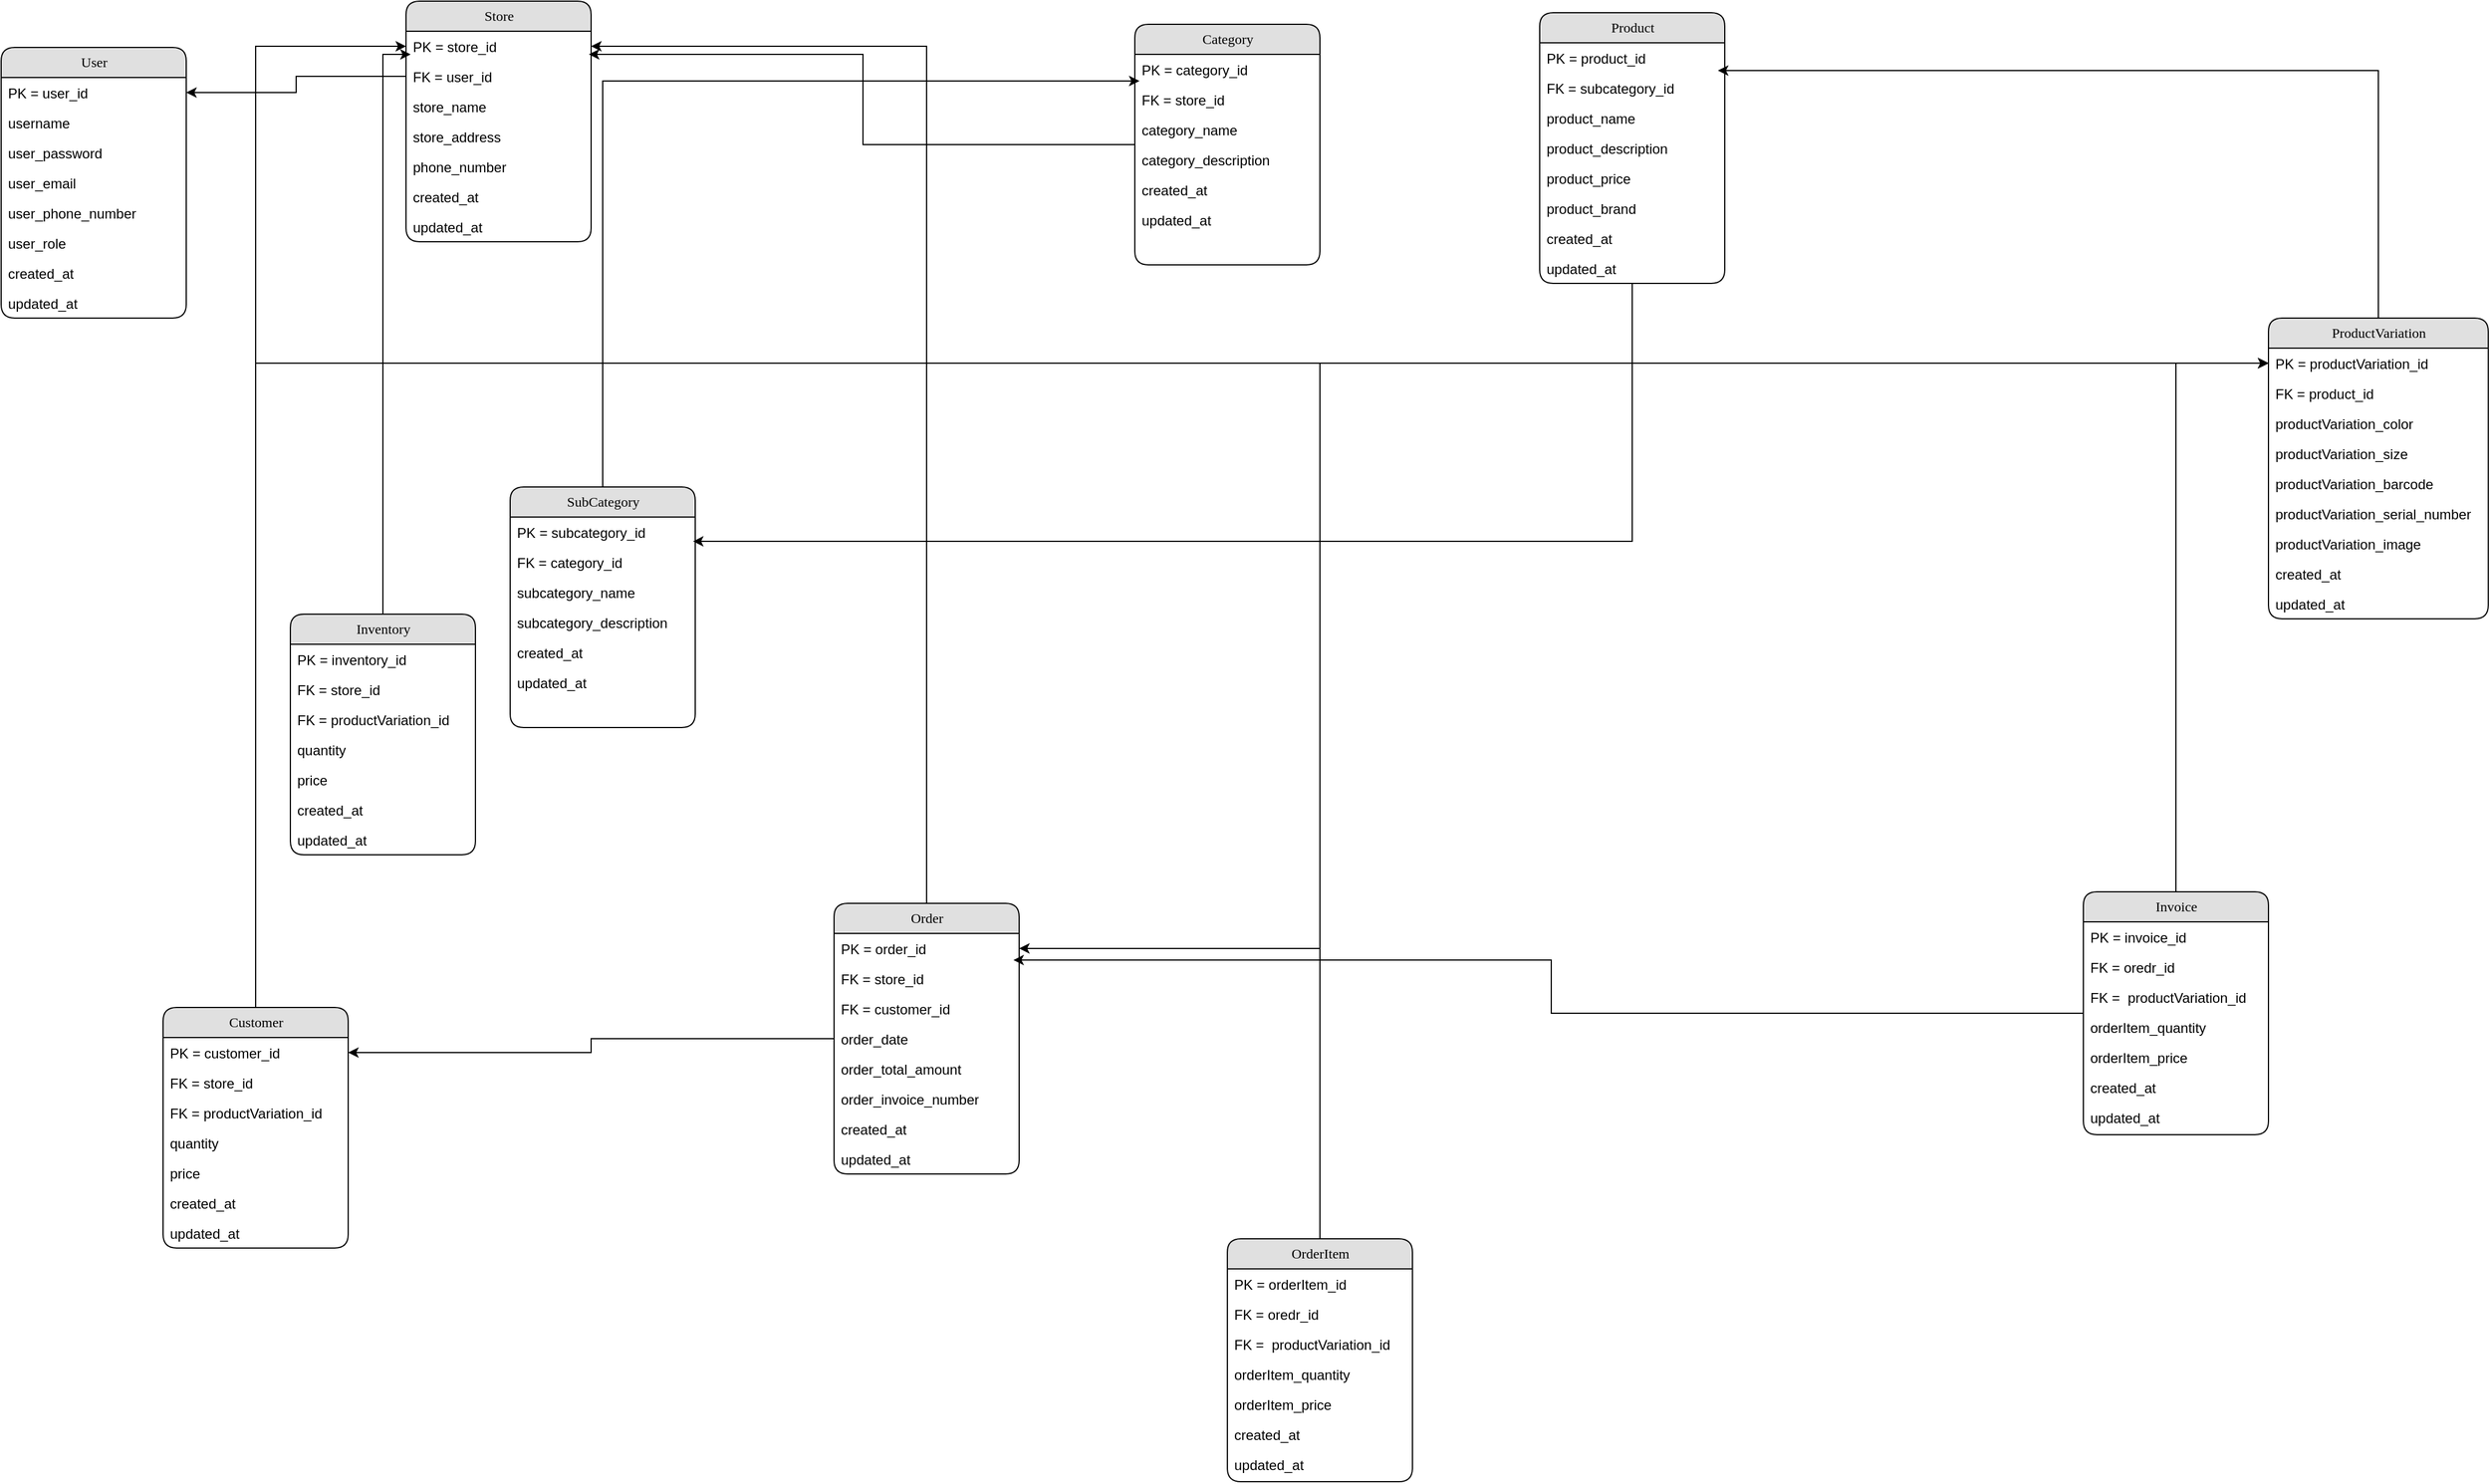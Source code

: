 <mxfile version="24.7.13">
  <diagram name="Page-1" id="b520641d-4fe3-3701-9064-5fc419738815">
    <mxGraphModel dx="1120" dy="460" grid="1" gridSize="10" guides="1" tooltips="1" connect="1" arrows="1" fold="1" page="1" pageScale="1" pageWidth="1100" pageHeight="850" background="none" math="0" shadow="0">
      <root>
        <mxCell id="0" />
        <mxCell id="1" parent="0" />
        <mxCell id="RZCG4G7SbgRxUKMhGr8I-1" value="User" style="swimlane;html=1;fontStyle=0;childLayout=stackLayout;horizontal=1;startSize=26;fillColor=#e0e0e0;horizontalStack=0;resizeParent=1;resizeLast=0;collapsible=1;marginBottom=0;swimlaneFillColor=#ffffff;align=center;rounded=1;shadow=0;comic=0;labelBackgroundColor=none;strokeWidth=1;fontFamily=Verdana;fontSize=12" vertex="1" parent="1">
          <mxGeometry x="40" y="70" width="160" height="234" as="geometry" />
        </mxCell>
        <mxCell id="RZCG4G7SbgRxUKMhGr8I-2" value="PK = user_id" style="text;html=1;strokeColor=none;fillColor=none;spacingLeft=4;spacingRight=4;whiteSpace=wrap;overflow=hidden;rotatable=0;points=[[0,0.5],[1,0.5]];portConstraint=eastwest;" vertex="1" parent="RZCG4G7SbgRxUKMhGr8I-1">
          <mxGeometry y="26" width="160" height="26" as="geometry" />
        </mxCell>
        <mxCell id="RZCG4G7SbgRxUKMhGr8I-3" value="username" style="text;html=1;strokeColor=none;fillColor=none;spacingLeft=4;spacingRight=4;whiteSpace=wrap;overflow=hidden;rotatable=0;points=[[0,0.5],[1,0.5]];portConstraint=eastwest;" vertex="1" parent="RZCG4G7SbgRxUKMhGr8I-1">
          <mxGeometry y="52" width="160" height="26" as="geometry" />
        </mxCell>
        <mxCell id="RZCG4G7SbgRxUKMhGr8I-4" value="user_password" style="text;html=1;strokeColor=none;fillColor=none;spacingLeft=4;spacingRight=4;whiteSpace=wrap;overflow=hidden;rotatable=0;points=[[0,0.5],[1,0.5]];portConstraint=eastwest;" vertex="1" parent="RZCG4G7SbgRxUKMhGr8I-1">
          <mxGeometry y="78" width="160" height="26" as="geometry" />
        </mxCell>
        <mxCell id="RZCG4G7SbgRxUKMhGr8I-5" value="user_email" style="text;html=1;strokeColor=none;fillColor=none;spacingLeft=4;spacingRight=4;whiteSpace=wrap;overflow=hidden;rotatable=0;points=[[0,0.5],[1,0.5]];portConstraint=eastwest;" vertex="1" parent="RZCG4G7SbgRxUKMhGr8I-1">
          <mxGeometry y="104" width="160" height="26" as="geometry" />
        </mxCell>
        <mxCell id="RZCG4G7SbgRxUKMhGr8I-6" value="user_phone_number" style="text;html=1;strokeColor=none;fillColor=none;spacingLeft=4;spacingRight=4;whiteSpace=wrap;overflow=hidden;rotatable=0;points=[[0,0.5],[1,0.5]];portConstraint=eastwest;" vertex="1" parent="RZCG4G7SbgRxUKMhGr8I-1">
          <mxGeometry y="130" width="160" height="26" as="geometry" />
        </mxCell>
        <mxCell id="RZCG4G7SbgRxUKMhGr8I-7" value="user_role" style="text;html=1;strokeColor=none;fillColor=none;spacingLeft=4;spacingRight=4;whiteSpace=wrap;overflow=hidden;rotatable=0;points=[[0,0.5],[1,0.5]];portConstraint=eastwest;" vertex="1" parent="RZCG4G7SbgRxUKMhGr8I-1">
          <mxGeometry y="156" width="160" height="26" as="geometry" />
        </mxCell>
        <mxCell id="RZCG4G7SbgRxUKMhGr8I-8" value="created_at" style="text;html=1;strokeColor=none;fillColor=none;spacingLeft=4;spacingRight=4;whiteSpace=wrap;overflow=hidden;rotatable=0;points=[[0,0.5],[1,0.5]];portConstraint=eastwest;" vertex="1" parent="RZCG4G7SbgRxUKMhGr8I-1">
          <mxGeometry y="182" width="160" height="26" as="geometry" />
        </mxCell>
        <mxCell id="RZCG4G7SbgRxUKMhGr8I-9" value="updated_at" style="text;html=1;strokeColor=none;fillColor=none;spacingLeft=4;spacingRight=4;whiteSpace=wrap;overflow=hidden;rotatable=0;points=[[0,0.5],[1,0.5]];portConstraint=eastwest;" vertex="1" parent="RZCG4G7SbgRxUKMhGr8I-1">
          <mxGeometry y="208" width="160" height="26" as="geometry" />
        </mxCell>
        <mxCell id="RZCG4G7SbgRxUKMhGr8I-10" value="Store" style="swimlane;html=1;fontStyle=0;childLayout=stackLayout;horizontal=1;startSize=26;fillColor=#e0e0e0;horizontalStack=0;resizeParent=1;resizeLast=0;collapsible=1;marginBottom=0;swimlaneFillColor=#ffffff;align=center;rounded=1;shadow=0;comic=0;labelBackgroundColor=none;strokeWidth=1;fontFamily=Verdana;fontSize=12" vertex="1" parent="1">
          <mxGeometry x="390" y="30" width="160" height="208" as="geometry" />
        </mxCell>
        <mxCell id="RZCG4G7SbgRxUKMhGr8I-11" value="PK = store_id" style="text;html=1;strokeColor=none;fillColor=none;spacingLeft=4;spacingRight=4;whiteSpace=wrap;overflow=hidden;rotatable=0;points=[[0,0.5],[1,0.5]];portConstraint=eastwest;" vertex="1" parent="RZCG4G7SbgRxUKMhGr8I-10">
          <mxGeometry y="26" width="160" height="26" as="geometry" />
        </mxCell>
        <mxCell id="RZCG4G7SbgRxUKMhGr8I-12" value="FK = user_id" style="text;html=1;strokeColor=none;fillColor=none;spacingLeft=4;spacingRight=4;whiteSpace=wrap;overflow=hidden;rotatable=0;points=[[0,0.5],[1,0.5]];portConstraint=eastwest;" vertex="1" parent="RZCG4G7SbgRxUKMhGr8I-10">
          <mxGeometry y="52" width="160" height="26" as="geometry" />
        </mxCell>
        <mxCell id="RZCG4G7SbgRxUKMhGr8I-13" value="store_name" style="text;html=1;strokeColor=none;fillColor=none;spacingLeft=4;spacingRight=4;whiteSpace=wrap;overflow=hidden;rotatable=0;points=[[0,0.5],[1,0.5]];portConstraint=eastwest;" vertex="1" parent="RZCG4G7SbgRxUKMhGr8I-10">
          <mxGeometry y="78" width="160" height="26" as="geometry" />
        </mxCell>
        <mxCell id="RZCG4G7SbgRxUKMhGr8I-14" value="store_address" style="text;html=1;strokeColor=none;fillColor=none;spacingLeft=4;spacingRight=4;whiteSpace=wrap;overflow=hidden;rotatable=0;points=[[0,0.5],[1,0.5]];portConstraint=eastwest;" vertex="1" parent="RZCG4G7SbgRxUKMhGr8I-10">
          <mxGeometry y="104" width="160" height="26" as="geometry" />
        </mxCell>
        <mxCell id="RZCG4G7SbgRxUKMhGr8I-15" value="phone_number" style="text;html=1;strokeColor=none;fillColor=none;spacingLeft=4;spacingRight=4;whiteSpace=wrap;overflow=hidden;rotatable=0;points=[[0,0.5],[1,0.5]];portConstraint=eastwest;" vertex="1" parent="RZCG4G7SbgRxUKMhGr8I-10">
          <mxGeometry y="130" width="160" height="26" as="geometry" />
        </mxCell>
        <mxCell id="RZCG4G7SbgRxUKMhGr8I-16" value="created_at" style="text;html=1;strokeColor=none;fillColor=none;spacingLeft=4;spacingRight=4;whiteSpace=wrap;overflow=hidden;rotatable=0;points=[[0,0.5],[1,0.5]];portConstraint=eastwest;" vertex="1" parent="RZCG4G7SbgRxUKMhGr8I-10">
          <mxGeometry y="156" width="160" height="26" as="geometry" />
        </mxCell>
        <mxCell id="RZCG4G7SbgRxUKMhGr8I-17" value="updated_at" style="text;html=1;strokeColor=none;fillColor=none;spacingLeft=4;spacingRight=4;whiteSpace=wrap;overflow=hidden;rotatable=0;points=[[0,0.5],[1,0.5]];portConstraint=eastwest;" vertex="1" parent="RZCG4G7SbgRxUKMhGr8I-10">
          <mxGeometry y="182" width="160" height="26" as="geometry" />
        </mxCell>
        <mxCell id="RZCG4G7SbgRxUKMhGr8I-18" value="SubCategory" style="swimlane;html=1;fontStyle=0;childLayout=stackLayout;horizontal=1;startSize=26;fillColor=#e0e0e0;horizontalStack=0;resizeParent=1;resizeLast=0;collapsible=1;marginBottom=0;swimlaneFillColor=#ffffff;align=center;rounded=1;shadow=0;comic=0;labelBackgroundColor=none;strokeWidth=1;fontFamily=Verdana;fontSize=12" vertex="1" parent="1">
          <mxGeometry x="480" y="450" width="160" height="208" as="geometry" />
        </mxCell>
        <mxCell id="RZCG4G7SbgRxUKMhGr8I-19" value="PK = subcategory_id" style="text;html=1;strokeColor=none;fillColor=none;spacingLeft=4;spacingRight=4;whiteSpace=wrap;overflow=hidden;rotatable=0;points=[[0,0.5],[1,0.5]];portConstraint=eastwest;" vertex="1" parent="RZCG4G7SbgRxUKMhGr8I-18">
          <mxGeometry y="26" width="160" height="26" as="geometry" />
        </mxCell>
        <mxCell id="RZCG4G7SbgRxUKMhGr8I-20" value="FK = category_id" style="text;html=1;strokeColor=none;fillColor=none;spacingLeft=4;spacingRight=4;whiteSpace=wrap;overflow=hidden;rotatable=0;points=[[0,0.5],[1,0.5]];portConstraint=eastwest;" vertex="1" parent="RZCG4G7SbgRxUKMhGr8I-18">
          <mxGeometry y="52" width="160" height="26" as="geometry" />
        </mxCell>
        <mxCell id="RZCG4G7SbgRxUKMhGr8I-21" value="subcategory_name" style="text;html=1;strokeColor=none;fillColor=none;spacingLeft=4;spacingRight=4;whiteSpace=wrap;overflow=hidden;rotatable=0;points=[[0,0.5],[1,0.5]];portConstraint=eastwest;" vertex="1" parent="RZCG4G7SbgRxUKMhGr8I-18">
          <mxGeometry y="78" width="160" height="26" as="geometry" />
        </mxCell>
        <mxCell id="RZCG4G7SbgRxUKMhGr8I-22" value="subcategory_description" style="text;html=1;strokeColor=none;fillColor=none;spacingLeft=4;spacingRight=4;whiteSpace=wrap;overflow=hidden;rotatable=0;points=[[0,0.5],[1,0.5]];portConstraint=eastwest;" vertex="1" parent="RZCG4G7SbgRxUKMhGr8I-18">
          <mxGeometry y="104" width="160" height="26" as="geometry" />
        </mxCell>
        <mxCell id="RZCG4G7SbgRxUKMhGr8I-23" value="created_at" style="text;html=1;strokeColor=none;fillColor=none;spacingLeft=4;spacingRight=4;whiteSpace=wrap;overflow=hidden;rotatable=0;points=[[0,0.5],[1,0.5]];portConstraint=eastwest;" vertex="1" parent="RZCG4G7SbgRxUKMhGr8I-18">
          <mxGeometry y="130" width="160" height="26" as="geometry" />
        </mxCell>
        <mxCell id="RZCG4G7SbgRxUKMhGr8I-24" value="updated_at" style="text;html=1;strokeColor=none;fillColor=none;spacingLeft=4;spacingRight=4;whiteSpace=wrap;overflow=hidden;rotatable=0;points=[[0,0.5],[1,0.5]];portConstraint=eastwest;" vertex="1" parent="RZCG4G7SbgRxUKMhGr8I-18">
          <mxGeometry y="156" width="160" height="26" as="geometry" />
        </mxCell>
        <mxCell id="RZCG4G7SbgRxUKMhGr8I-25" value="Category" style="swimlane;html=1;fontStyle=0;childLayout=stackLayout;horizontal=1;startSize=26;fillColor=#e0e0e0;horizontalStack=0;resizeParent=1;resizeLast=0;collapsible=1;marginBottom=0;swimlaneFillColor=#ffffff;align=center;rounded=1;shadow=0;comic=0;labelBackgroundColor=none;strokeWidth=1;fontFamily=Verdana;fontSize=12" vertex="1" parent="1">
          <mxGeometry x="1020" y="50" width="160" height="208" as="geometry" />
        </mxCell>
        <mxCell id="RZCG4G7SbgRxUKMhGr8I-26" value="PK = category_id" style="text;html=1;strokeColor=none;fillColor=none;spacingLeft=4;spacingRight=4;whiteSpace=wrap;overflow=hidden;rotatable=0;points=[[0,0.5],[1,0.5]];portConstraint=eastwest;" vertex="1" parent="RZCG4G7SbgRxUKMhGr8I-25">
          <mxGeometry y="26" width="160" height="26" as="geometry" />
        </mxCell>
        <mxCell id="RZCG4G7SbgRxUKMhGr8I-27" value="FK = store_id" style="text;html=1;strokeColor=none;fillColor=none;spacingLeft=4;spacingRight=4;whiteSpace=wrap;overflow=hidden;rotatable=0;points=[[0,0.5],[1,0.5]];portConstraint=eastwest;" vertex="1" parent="RZCG4G7SbgRxUKMhGr8I-25">
          <mxGeometry y="52" width="160" height="26" as="geometry" />
        </mxCell>
        <mxCell id="RZCG4G7SbgRxUKMhGr8I-28" value="category_name" style="text;html=1;strokeColor=none;fillColor=none;spacingLeft=4;spacingRight=4;whiteSpace=wrap;overflow=hidden;rotatable=0;points=[[0,0.5],[1,0.5]];portConstraint=eastwest;" vertex="1" parent="RZCG4G7SbgRxUKMhGr8I-25">
          <mxGeometry y="78" width="160" height="26" as="geometry" />
        </mxCell>
        <mxCell id="RZCG4G7SbgRxUKMhGr8I-29" value="category_description" style="text;html=1;strokeColor=none;fillColor=none;spacingLeft=4;spacingRight=4;whiteSpace=wrap;overflow=hidden;rotatable=0;points=[[0,0.5],[1,0.5]];portConstraint=eastwest;" vertex="1" parent="RZCG4G7SbgRxUKMhGr8I-25">
          <mxGeometry y="104" width="160" height="26" as="geometry" />
        </mxCell>
        <mxCell id="RZCG4G7SbgRxUKMhGr8I-30" value="created_at" style="text;html=1;strokeColor=none;fillColor=none;spacingLeft=4;spacingRight=4;whiteSpace=wrap;overflow=hidden;rotatable=0;points=[[0,0.5],[1,0.5]];portConstraint=eastwest;" vertex="1" parent="RZCG4G7SbgRxUKMhGr8I-25">
          <mxGeometry y="130" width="160" height="26" as="geometry" />
        </mxCell>
        <mxCell id="RZCG4G7SbgRxUKMhGr8I-31" value="updated_at" style="text;html=1;strokeColor=none;fillColor=none;spacingLeft=4;spacingRight=4;whiteSpace=wrap;overflow=hidden;rotatable=0;points=[[0,0.5],[1,0.5]];portConstraint=eastwest;" vertex="1" parent="RZCG4G7SbgRxUKMhGr8I-25">
          <mxGeometry y="156" width="160" height="26" as="geometry" />
        </mxCell>
        <mxCell id="RZCG4G7SbgRxUKMhGr8I-32" value="Product" style="swimlane;html=1;fontStyle=0;childLayout=stackLayout;horizontal=1;startSize=26;fillColor=#e0e0e0;horizontalStack=0;resizeParent=1;resizeLast=0;collapsible=1;marginBottom=0;swimlaneFillColor=#ffffff;align=center;rounded=1;shadow=0;comic=0;labelBackgroundColor=none;strokeWidth=1;fontFamily=Verdana;fontSize=12" vertex="1" parent="1">
          <mxGeometry x="1370" y="40" width="160" height="234" as="geometry" />
        </mxCell>
        <mxCell id="RZCG4G7SbgRxUKMhGr8I-33" value="PK = product_id" style="text;html=1;strokeColor=none;fillColor=none;spacingLeft=4;spacingRight=4;whiteSpace=wrap;overflow=hidden;rotatable=0;points=[[0,0.5],[1,0.5]];portConstraint=eastwest;" vertex="1" parent="RZCG4G7SbgRxUKMhGr8I-32">
          <mxGeometry y="26" width="160" height="26" as="geometry" />
        </mxCell>
        <mxCell id="RZCG4G7SbgRxUKMhGr8I-34" value="FK = subcategory_id" style="text;html=1;strokeColor=none;fillColor=none;spacingLeft=4;spacingRight=4;whiteSpace=wrap;overflow=hidden;rotatable=0;points=[[0,0.5],[1,0.5]];portConstraint=eastwest;" vertex="1" parent="RZCG4G7SbgRxUKMhGr8I-32">
          <mxGeometry y="52" width="160" height="26" as="geometry" />
        </mxCell>
        <mxCell id="RZCG4G7SbgRxUKMhGr8I-35" value="product_name" style="text;html=1;strokeColor=none;fillColor=none;spacingLeft=4;spacingRight=4;whiteSpace=wrap;overflow=hidden;rotatable=0;points=[[0,0.5],[1,0.5]];portConstraint=eastwest;" vertex="1" parent="RZCG4G7SbgRxUKMhGr8I-32">
          <mxGeometry y="78" width="160" height="26" as="geometry" />
        </mxCell>
        <mxCell id="RZCG4G7SbgRxUKMhGr8I-36" value="product_description" style="text;html=1;strokeColor=none;fillColor=none;spacingLeft=4;spacingRight=4;whiteSpace=wrap;overflow=hidden;rotatable=0;points=[[0,0.5],[1,0.5]];portConstraint=eastwest;" vertex="1" parent="RZCG4G7SbgRxUKMhGr8I-32">
          <mxGeometry y="104" width="160" height="26" as="geometry" />
        </mxCell>
        <mxCell id="RZCG4G7SbgRxUKMhGr8I-37" value="product_price" style="text;html=1;strokeColor=none;fillColor=none;spacingLeft=4;spacingRight=4;whiteSpace=wrap;overflow=hidden;rotatable=0;points=[[0,0.5],[1,0.5]];portConstraint=eastwest;" vertex="1" parent="RZCG4G7SbgRxUKMhGr8I-32">
          <mxGeometry y="130" width="160" height="26" as="geometry" />
        </mxCell>
        <mxCell id="RZCG4G7SbgRxUKMhGr8I-38" value="product_brand" style="text;html=1;strokeColor=none;fillColor=none;spacingLeft=4;spacingRight=4;whiteSpace=wrap;overflow=hidden;rotatable=0;points=[[0,0.5],[1,0.5]];portConstraint=eastwest;" vertex="1" parent="RZCG4G7SbgRxUKMhGr8I-32">
          <mxGeometry y="156" width="160" height="26" as="geometry" />
        </mxCell>
        <mxCell id="RZCG4G7SbgRxUKMhGr8I-39" value="created_at" style="text;html=1;strokeColor=none;fillColor=none;spacingLeft=4;spacingRight=4;whiteSpace=wrap;overflow=hidden;rotatable=0;points=[[0,0.5],[1,0.5]];portConstraint=eastwest;" vertex="1" parent="RZCG4G7SbgRxUKMhGr8I-32">
          <mxGeometry y="182" width="160" height="26" as="geometry" />
        </mxCell>
        <mxCell id="RZCG4G7SbgRxUKMhGr8I-40" value="updated_at" style="text;html=1;strokeColor=none;fillColor=none;spacingLeft=4;spacingRight=4;whiteSpace=wrap;overflow=hidden;rotatable=0;points=[[0,0.5],[1,0.5]];portConstraint=eastwest;" vertex="1" parent="RZCG4G7SbgRxUKMhGr8I-32">
          <mxGeometry y="208" width="160" height="26" as="geometry" />
        </mxCell>
        <mxCell id="RZCG4G7SbgRxUKMhGr8I-41" value="ProductVariation" style="swimlane;html=1;fontStyle=0;childLayout=stackLayout;horizontal=1;startSize=26;fillColor=#e0e0e0;horizontalStack=0;resizeParent=1;resizeLast=0;collapsible=1;marginBottom=0;swimlaneFillColor=#ffffff;align=center;rounded=1;shadow=0;comic=0;labelBackgroundColor=none;strokeWidth=1;fontFamily=Verdana;fontSize=12" vertex="1" parent="1">
          <mxGeometry x="2000" y="304" width="190" height="260" as="geometry" />
        </mxCell>
        <mxCell id="RZCG4G7SbgRxUKMhGr8I-42" value="PK = productVariation_id" style="text;html=1;strokeColor=none;fillColor=none;spacingLeft=4;spacingRight=4;whiteSpace=wrap;overflow=hidden;rotatable=0;points=[[0,0.5],[1,0.5]];portConstraint=eastwest;" vertex="1" parent="RZCG4G7SbgRxUKMhGr8I-41">
          <mxGeometry y="26" width="190" height="26" as="geometry" />
        </mxCell>
        <mxCell id="RZCG4G7SbgRxUKMhGr8I-43" value="FK = product_id" style="text;html=1;strokeColor=none;fillColor=none;spacingLeft=4;spacingRight=4;whiteSpace=wrap;overflow=hidden;rotatable=0;points=[[0,0.5],[1,0.5]];portConstraint=eastwest;" vertex="1" parent="RZCG4G7SbgRxUKMhGr8I-41">
          <mxGeometry y="52" width="190" height="26" as="geometry" />
        </mxCell>
        <mxCell id="RZCG4G7SbgRxUKMhGr8I-44" value="productVariation_color" style="text;html=1;strokeColor=none;fillColor=none;spacingLeft=4;spacingRight=4;whiteSpace=wrap;overflow=hidden;rotatable=0;points=[[0,0.5],[1,0.5]];portConstraint=eastwest;" vertex="1" parent="RZCG4G7SbgRxUKMhGr8I-41">
          <mxGeometry y="78" width="190" height="26" as="geometry" />
        </mxCell>
        <mxCell id="RZCG4G7SbgRxUKMhGr8I-45" value="productVariation_size" style="text;html=1;strokeColor=none;fillColor=none;spacingLeft=4;spacingRight=4;whiteSpace=wrap;overflow=hidden;rotatable=0;points=[[0,0.5],[1,0.5]];portConstraint=eastwest;" vertex="1" parent="RZCG4G7SbgRxUKMhGr8I-41">
          <mxGeometry y="104" width="190" height="26" as="geometry" />
        </mxCell>
        <mxCell id="RZCG4G7SbgRxUKMhGr8I-46" value="productVariation_barcode" style="text;html=1;strokeColor=none;fillColor=none;spacingLeft=4;spacingRight=4;whiteSpace=wrap;overflow=hidden;rotatable=0;points=[[0,0.5],[1,0.5]];portConstraint=eastwest;" vertex="1" parent="RZCG4G7SbgRxUKMhGr8I-41">
          <mxGeometry y="130" width="190" height="26" as="geometry" />
        </mxCell>
        <mxCell id="RZCG4G7SbgRxUKMhGr8I-47" value="productVariation_serial_number" style="text;html=1;strokeColor=none;fillColor=none;spacingLeft=4;spacingRight=4;whiteSpace=wrap;overflow=hidden;rotatable=0;points=[[0,0.5],[1,0.5]];portConstraint=eastwest;" vertex="1" parent="RZCG4G7SbgRxUKMhGr8I-41">
          <mxGeometry y="156" width="190" height="26" as="geometry" />
        </mxCell>
        <mxCell id="RZCG4G7SbgRxUKMhGr8I-48" value="productVariation_image" style="text;html=1;strokeColor=none;fillColor=none;spacingLeft=4;spacingRight=4;whiteSpace=wrap;overflow=hidden;rotatable=0;points=[[0,0.5],[1,0.5]];portConstraint=eastwest;" vertex="1" parent="RZCG4G7SbgRxUKMhGr8I-41">
          <mxGeometry y="182" width="190" height="26" as="geometry" />
        </mxCell>
        <mxCell id="RZCG4G7SbgRxUKMhGr8I-49" value="created_at" style="text;html=1;strokeColor=none;fillColor=none;spacingLeft=4;spacingRight=4;whiteSpace=wrap;overflow=hidden;rotatable=0;points=[[0,0.5],[1,0.5]];portConstraint=eastwest;" vertex="1" parent="RZCG4G7SbgRxUKMhGr8I-41">
          <mxGeometry y="208" width="190" height="26" as="geometry" />
        </mxCell>
        <mxCell id="RZCG4G7SbgRxUKMhGr8I-50" value="updated_at" style="text;html=1;strokeColor=none;fillColor=none;spacingLeft=4;spacingRight=4;whiteSpace=wrap;overflow=hidden;rotatable=0;points=[[0,0.5],[1,0.5]];portConstraint=eastwest;" vertex="1" parent="RZCG4G7SbgRxUKMhGr8I-41">
          <mxGeometry y="234" width="190" height="26" as="geometry" />
        </mxCell>
        <mxCell id="RZCG4G7SbgRxUKMhGr8I-51" style="edgeStyle=orthogonalEdgeStyle;rounded=0;orthogonalLoop=1;jettySize=auto;html=1;" edge="1" parent="1" source="RZCG4G7SbgRxUKMhGr8I-52" target="RZCG4G7SbgRxUKMhGr8I-42">
          <mxGeometry relative="1" as="geometry" />
        </mxCell>
        <mxCell id="RZCG4G7SbgRxUKMhGr8I-52" value="Inventory" style="swimlane;html=1;fontStyle=0;childLayout=stackLayout;horizontal=1;startSize=26;fillColor=#e0e0e0;horizontalStack=0;resizeParent=1;resizeLast=0;collapsible=1;marginBottom=0;swimlaneFillColor=#ffffff;align=center;rounded=1;shadow=0;comic=0;labelBackgroundColor=none;strokeWidth=1;fontFamily=Verdana;fontSize=12" vertex="1" parent="1">
          <mxGeometry x="290" y="560" width="160" height="208" as="geometry" />
        </mxCell>
        <mxCell id="RZCG4G7SbgRxUKMhGr8I-53" value="PK = inventory_id" style="text;html=1;strokeColor=none;fillColor=none;spacingLeft=4;spacingRight=4;whiteSpace=wrap;overflow=hidden;rotatable=0;points=[[0,0.5],[1,0.5]];portConstraint=eastwest;" vertex="1" parent="RZCG4G7SbgRxUKMhGr8I-52">
          <mxGeometry y="26" width="160" height="26" as="geometry" />
        </mxCell>
        <mxCell id="RZCG4G7SbgRxUKMhGr8I-54" value="FK = store_id" style="text;html=1;strokeColor=none;fillColor=none;spacingLeft=4;spacingRight=4;whiteSpace=wrap;overflow=hidden;rotatable=0;points=[[0,0.5],[1,0.5]];portConstraint=eastwest;" vertex="1" parent="RZCG4G7SbgRxUKMhGr8I-52">
          <mxGeometry y="52" width="160" height="26" as="geometry" />
        </mxCell>
        <mxCell id="RZCG4G7SbgRxUKMhGr8I-55" value="FK = productVariation_id" style="text;html=1;strokeColor=none;fillColor=none;spacingLeft=4;spacingRight=4;whiteSpace=wrap;overflow=hidden;rotatable=0;points=[[0,0.5],[1,0.5]];portConstraint=eastwest;" vertex="1" parent="RZCG4G7SbgRxUKMhGr8I-52">
          <mxGeometry y="78" width="160" height="26" as="geometry" />
        </mxCell>
        <mxCell id="RZCG4G7SbgRxUKMhGr8I-56" value="quantity" style="text;html=1;strokeColor=none;fillColor=none;spacingLeft=4;spacingRight=4;whiteSpace=wrap;overflow=hidden;rotatable=0;points=[[0,0.5],[1,0.5]];portConstraint=eastwest;" vertex="1" parent="RZCG4G7SbgRxUKMhGr8I-52">
          <mxGeometry y="104" width="160" height="26" as="geometry" />
        </mxCell>
        <mxCell id="RZCG4G7SbgRxUKMhGr8I-57" value="price" style="text;html=1;strokeColor=none;fillColor=none;spacingLeft=4;spacingRight=4;whiteSpace=wrap;overflow=hidden;rotatable=0;points=[[0,0.5],[1,0.5]];portConstraint=eastwest;" vertex="1" parent="RZCG4G7SbgRxUKMhGr8I-52">
          <mxGeometry y="130" width="160" height="26" as="geometry" />
        </mxCell>
        <mxCell id="RZCG4G7SbgRxUKMhGr8I-58" value="created_at" style="text;html=1;strokeColor=none;fillColor=none;spacingLeft=4;spacingRight=4;whiteSpace=wrap;overflow=hidden;rotatable=0;points=[[0,0.5],[1,0.5]];portConstraint=eastwest;" vertex="1" parent="RZCG4G7SbgRxUKMhGr8I-52">
          <mxGeometry y="156" width="160" height="26" as="geometry" />
        </mxCell>
        <mxCell id="RZCG4G7SbgRxUKMhGr8I-59" value="updated_at" style="text;html=1;strokeColor=none;fillColor=none;spacingLeft=4;spacingRight=4;whiteSpace=wrap;overflow=hidden;rotatable=0;points=[[0,0.5],[1,0.5]];portConstraint=eastwest;" vertex="1" parent="RZCG4G7SbgRxUKMhGr8I-52">
          <mxGeometry y="182" width="160" height="26" as="geometry" />
        </mxCell>
        <mxCell id="RZCG4G7SbgRxUKMhGr8I-60" style="edgeStyle=orthogonalEdgeStyle;rounded=0;orthogonalLoop=1;jettySize=auto;html=1;" edge="1" parent="1" source="RZCG4G7SbgRxUKMhGr8I-62" target="RZCG4G7SbgRxUKMhGr8I-11">
          <mxGeometry relative="1" as="geometry" />
        </mxCell>
        <mxCell id="RZCG4G7SbgRxUKMhGr8I-61" style="edgeStyle=orthogonalEdgeStyle;rounded=0;orthogonalLoop=1;jettySize=auto;html=1;" edge="1" parent="1" source="RZCG4G7SbgRxUKMhGr8I-62" target="RZCG4G7SbgRxUKMhGr8I-42">
          <mxGeometry relative="1" as="geometry" />
        </mxCell>
        <mxCell id="RZCG4G7SbgRxUKMhGr8I-62" value="Customer" style="swimlane;html=1;fontStyle=0;childLayout=stackLayout;horizontal=1;startSize=26;fillColor=#e0e0e0;horizontalStack=0;resizeParent=1;resizeLast=0;collapsible=1;marginBottom=0;swimlaneFillColor=#ffffff;align=center;rounded=1;shadow=0;comic=0;labelBackgroundColor=none;strokeWidth=1;fontFamily=Verdana;fontSize=12" vertex="1" parent="1">
          <mxGeometry x="180" y="900" width="160" height="208" as="geometry" />
        </mxCell>
        <mxCell id="RZCG4G7SbgRxUKMhGr8I-63" value="PK = customer_id" style="text;html=1;strokeColor=none;fillColor=none;spacingLeft=4;spacingRight=4;whiteSpace=wrap;overflow=hidden;rotatable=0;points=[[0,0.5],[1,0.5]];portConstraint=eastwest;" vertex="1" parent="RZCG4G7SbgRxUKMhGr8I-62">
          <mxGeometry y="26" width="160" height="26" as="geometry" />
        </mxCell>
        <mxCell id="RZCG4G7SbgRxUKMhGr8I-64" value="FK = store_id" style="text;html=1;strokeColor=none;fillColor=none;spacingLeft=4;spacingRight=4;whiteSpace=wrap;overflow=hidden;rotatable=0;points=[[0,0.5],[1,0.5]];portConstraint=eastwest;" vertex="1" parent="RZCG4G7SbgRxUKMhGr8I-62">
          <mxGeometry y="52" width="160" height="26" as="geometry" />
        </mxCell>
        <mxCell id="RZCG4G7SbgRxUKMhGr8I-65" value="FK = productVariation_id" style="text;html=1;strokeColor=none;fillColor=none;spacingLeft=4;spacingRight=4;whiteSpace=wrap;overflow=hidden;rotatable=0;points=[[0,0.5],[1,0.5]];portConstraint=eastwest;" vertex="1" parent="RZCG4G7SbgRxUKMhGr8I-62">
          <mxGeometry y="78" width="160" height="26" as="geometry" />
        </mxCell>
        <mxCell id="RZCG4G7SbgRxUKMhGr8I-66" value="quantity" style="text;html=1;strokeColor=none;fillColor=none;spacingLeft=4;spacingRight=4;whiteSpace=wrap;overflow=hidden;rotatable=0;points=[[0,0.5],[1,0.5]];portConstraint=eastwest;" vertex="1" parent="RZCG4G7SbgRxUKMhGr8I-62">
          <mxGeometry y="104" width="160" height="26" as="geometry" />
        </mxCell>
        <mxCell id="RZCG4G7SbgRxUKMhGr8I-67" value="price" style="text;html=1;strokeColor=none;fillColor=none;spacingLeft=4;spacingRight=4;whiteSpace=wrap;overflow=hidden;rotatable=0;points=[[0,0.5],[1,0.5]];portConstraint=eastwest;" vertex="1" parent="RZCG4G7SbgRxUKMhGr8I-62">
          <mxGeometry y="130" width="160" height="26" as="geometry" />
        </mxCell>
        <mxCell id="RZCG4G7SbgRxUKMhGr8I-68" value="created_at" style="text;html=1;strokeColor=none;fillColor=none;spacingLeft=4;spacingRight=4;whiteSpace=wrap;overflow=hidden;rotatable=0;points=[[0,0.5],[1,0.5]];portConstraint=eastwest;" vertex="1" parent="RZCG4G7SbgRxUKMhGr8I-62">
          <mxGeometry y="156" width="160" height="26" as="geometry" />
        </mxCell>
        <mxCell id="RZCG4G7SbgRxUKMhGr8I-69" value="updated_at" style="text;html=1;strokeColor=none;fillColor=none;spacingLeft=4;spacingRight=4;whiteSpace=wrap;overflow=hidden;rotatable=0;points=[[0,0.5],[1,0.5]];portConstraint=eastwest;" vertex="1" parent="RZCG4G7SbgRxUKMhGr8I-62">
          <mxGeometry y="182" width="160" height="26" as="geometry" />
        </mxCell>
        <mxCell id="RZCG4G7SbgRxUKMhGr8I-70" style="edgeStyle=orthogonalEdgeStyle;rounded=0;orthogonalLoop=1;jettySize=auto;html=1;" edge="1" parent="1" source="RZCG4G7SbgRxUKMhGr8I-72" target="RZCG4G7SbgRxUKMhGr8I-11">
          <mxGeometry relative="1" as="geometry" />
        </mxCell>
        <mxCell id="RZCG4G7SbgRxUKMhGr8I-71" style="edgeStyle=orthogonalEdgeStyle;rounded=0;orthogonalLoop=1;jettySize=auto;html=1;" edge="1" parent="1" source="RZCG4G7SbgRxUKMhGr8I-72" target="RZCG4G7SbgRxUKMhGr8I-63">
          <mxGeometry relative="1" as="geometry" />
        </mxCell>
        <mxCell id="RZCG4G7SbgRxUKMhGr8I-72" value="Order" style="swimlane;html=1;fontStyle=0;childLayout=stackLayout;horizontal=1;startSize=26;fillColor=#e0e0e0;horizontalStack=0;resizeParent=1;resizeLast=0;collapsible=1;marginBottom=0;swimlaneFillColor=#ffffff;align=center;rounded=1;shadow=0;comic=0;labelBackgroundColor=none;strokeWidth=1;fontFamily=Verdana;fontSize=12" vertex="1" parent="1">
          <mxGeometry x="760" y="810" width="160" height="234" as="geometry" />
        </mxCell>
        <mxCell id="RZCG4G7SbgRxUKMhGr8I-73" value="PK = order_id" style="text;html=1;strokeColor=none;fillColor=none;spacingLeft=4;spacingRight=4;whiteSpace=wrap;overflow=hidden;rotatable=0;points=[[0,0.5],[1,0.5]];portConstraint=eastwest;" vertex="1" parent="RZCG4G7SbgRxUKMhGr8I-72">
          <mxGeometry y="26" width="160" height="26" as="geometry" />
        </mxCell>
        <mxCell id="RZCG4G7SbgRxUKMhGr8I-74" value="FK = store_id" style="text;html=1;strokeColor=none;fillColor=none;spacingLeft=4;spacingRight=4;whiteSpace=wrap;overflow=hidden;rotatable=0;points=[[0,0.5],[1,0.5]];portConstraint=eastwest;" vertex="1" parent="RZCG4G7SbgRxUKMhGr8I-72">
          <mxGeometry y="52" width="160" height="26" as="geometry" />
        </mxCell>
        <mxCell id="RZCG4G7SbgRxUKMhGr8I-75" value="FK = customer_id" style="text;html=1;strokeColor=none;fillColor=none;spacingLeft=4;spacingRight=4;whiteSpace=wrap;overflow=hidden;rotatable=0;points=[[0,0.5],[1,0.5]];portConstraint=eastwest;" vertex="1" parent="RZCG4G7SbgRxUKMhGr8I-72">
          <mxGeometry y="78" width="160" height="26" as="geometry" />
        </mxCell>
        <mxCell id="RZCG4G7SbgRxUKMhGr8I-76" value="order_date" style="text;html=1;strokeColor=none;fillColor=none;spacingLeft=4;spacingRight=4;whiteSpace=wrap;overflow=hidden;rotatable=0;points=[[0,0.5],[1,0.5]];portConstraint=eastwest;" vertex="1" parent="RZCG4G7SbgRxUKMhGr8I-72">
          <mxGeometry y="104" width="160" height="26" as="geometry" />
        </mxCell>
        <mxCell id="RZCG4G7SbgRxUKMhGr8I-77" value="order_total_amount" style="text;html=1;strokeColor=none;fillColor=none;spacingLeft=4;spacingRight=4;whiteSpace=wrap;overflow=hidden;rotatable=0;points=[[0,0.5],[1,0.5]];portConstraint=eastwest;" vertex="1" parent="RZCG4G7SbgRxUKMhGr8I-72">
          <mxGeometry y="130" width="160" height="26" as="geometry" />
        </mxCell>
        <mxCell id="RZCG4G7SbgRxUKMhGr8I-78" value="order_invoice_number" style="text;html=1;strokeColor=none;fillColor=none;spacingLeft=4;spacingRight=4;whiteSpace=wrap;overflow=hidden;rotatable=0;points=[[0,0.5],[1,0.5]];portConstraint=eastwest;" vertex="1" parent="RZCG4G7SbgRxUKMhGr8I-72">
          <mxGeometry y="156" width="160" height="26" as="geometry" />
        </mxCell>
        <mxCell id="RZCG4G7SbgRxUKMhGr8I-79" value="created_at" style="text;html=1;strokeColor=none;fillColor=none;spacingLeft=4;spacingRight=4;whiteSpace=wrap;overflow=hidden;rotatable=0;points=[[0,0.5],[1,0.5]];portConstraint=eastwest;" vertex="1" parent="RZCG4G7SbgRxUKMhGr8I-72">
          <mxGeometry y="182" width="160" height="26" as="geometry" />
        </mxCell>
        <mxCell id="RZCG4G7SbgRxUKMhGr8I-80" value="updated_at" style="text;html=1;strokeColor=none;fillColor=none;spacingLeft=4;spacingRight=4;whiteSpace=wrap;overflow=hidden;rotatable=0;points=[[0,0.5],[1,0.5]];portConstraint=eastwest;" vertex="1" parent="RZCG4G7SbgRxUKMhGr8I-72">
          <mxGeometry y="208" width="160" height="26" as="geometry" />
        </mxCell>
        <mxCell id="RZCG4G7SbgRxUKMhGr8I-81" style="edgeStyle=orthogonalEdgeStyle;rounded=0;orthogonalLoop=1;jettySize=auto;html=1;" edge="1" parent="1" source="RZCG4G7SbgRxUKMhGr8I-83" target="RZCG4G7SbgRxUKMhGr8I-73">
          <mxGeometry relative="1" as="geometry" />
        </mxCell>
        <mxCell id="RZCG4G7SbgRxUKMhGr8I-82" style="edgeStyle=orthogonalEdgeStyle;rounded=0;orthogonalLoop=1;jettySize=auto;html=1;" edge="1" parent="1" source="RZCG4G7SbgRxUKMhGr8I-83" target="RZCG4G7SbgRxUKMhGr8I-42">
          <mxGeometry relative="1" as="geometry" />
        </mxCell>
        <mxCell id="RZCG4G7SbgRxUKMhGr8I-83" value="OrderItem" style="swimlane;html=1;fontStyle=0;childLayout=stackLayout;horizontal=1;startSize=26;fillColor=#e0e0e0;horizontalStack=0;resizeParent=1;resizeLast=0;collapsible=1;marginBottom=0;swimlaneFillColor=#ffffff;align=center;rounded=1;shadow=0;comic=0;labelBackgroundColor=none;strokeWidth=1;fontFamily=Verdana;fontSize=12" vertex="1" parent="1">
          <mxGeometry x="1100" y="1100" width="160" height="210" as="geometry" />
        </mxCell>
        <mxCell id="RZCG4G7SbgRxUKMhGr8I-84" value="PK = orderItem_id" style="text;html=1;strokeColor=none;fillColor=none;spacingLeft=4;spacingRight=4;whiteSpace=wrap;overflow=hidden;rotatable=0;points=[[0,0.5],[1,0.5]];portConstraint=eastwest;" vertex="1" parent="RZCG4G7SbgRxUKMhGr8I-83">
          <mxGeometry y="26" width="160" height="26" as="geometry" />
        </mxCell>
        <mxCell id="RZCG4G7SbgRxUKMhGr8I-85" value="FK = oredr_id" style="text;html=1;strokeColor=none;fillColor=none;spacingLeft=4;spacingRight=4;whiteSpace=wrap;overflow=hidden;rotatable=0;points=[[0,0.5],[1,0.5]];portConstraint=eastwest;" vertex="1" parent="RZCG4G7SbgRxUKMhGr8I-83">
          <mxGeometry y="52" width="160" height="26" as="geometry" />
        </mxCell>
        <mxCell id="RZCG4G7SbgRxUKMhGr8I-86" value="FK =&amp;nbsp; productVariation_id" style="text;html=1;strokeColor=none;fillColor=none;spacingLeft=4;spacingRight=4;whiteSpace=wrap;overflow=hidden;rotatable=0;points=[[0,0.5],[1,0.5]];portConstraint=eastwest;" vertex="1" parent="RZCG4G7SbgRxUKMhGr8I-83">
          <mxGeometry y="78" width="160" height="26" as="geometry" />
        </mxCell>
        <mxCell id="RZCG4G7SbgRxUKMhGr8I-87" value="orderItem_quantity" style="text;html=1;strokeColor=none;fillColor=none;spacingLeft=4;spacingRight=4;whiteSpace=wrap;overflow=hidden;rotatable=0;points=[[0,0.5],[1,0.5]];portConstraint=eastwest;" vertex="1" parent="RZCG4G7SbgRxUKMhGr8I-83">
          <mxGeometry y="104" width="160" height="26" as="geometry" />
        </mxCell>
        <mxCell id="RZCG4G7SbgRxUKMhGr8I-88" value="orderItem_price" style="text;html=1;strokeColor=none;fillColor=none;spacingLeft=4;spacingRight=4;whiteSpace=wrap;overflow=hidden;rotatable=0;points=[[0,0.5],[1,0.5]];portConstraint=eastwest;" vertex="1" parent="RZCG4G7SbgRxUKMhGr8I-83">
          <mxGeometry y="130" width="160" height="26" as="geometry" />
        </mxCell>
        <mxCell id="RZCG4G7SbgRxUKMhGr8I-89" value="created_at" style="text;html=1;strokeColor=none;fillColor=none;spacingLeft=4;spacingRight=4;whiteSpace=wrap;overflow=hidden;rotatable=0;points=[[0,0.5],[1,0.5]];portConstraint=eastwest;" vertex="1" parent="RZCG4G7SbgRxUKMhGr8I-83">
          <mxGeometry y="156" width="160" height="26" as="geometry" />
        </mxCell>
        <mxCell id="RZCG4G7SbgRxUKMhGr8I-90" value="updated_at" style="text;html=1;strokeColor=none;fillColor=none;spacingLeft=4;spacingRight=4;whiteSpace=wrap;overflow=hidden;rotatable=0;points=[[0,0.5],[1,0.5]];portConstraint=eastwest;" vertex="1" parent="RZCG4G7SbgRxUKMhGr8I-83">
          <mxGeometry y="182" width="160" height="26" as="geometry" />
        </mxCell>
        <mxCell id="RZCG4G7SbgRxUKMhGr8I-91" style="edgeStyle=orthogonalEdgeStyle;rounded=0;orthogonalLoop=1;jettySize=auto;html=1;" edge="1" parent="1" source="RZCG4G7SbgRxUKMhGr8I-92" target="RZCG4G7SbgRxUKMhGr8I-42">
          <mxGeometry relative="1" as="geometry" />
        </mxCell>
        <mxCell id="RZCG4G7SbgRxUKMhGr8I-92" value="Invoice" style="swimlane;html=1;fontStyle=0;childLayout=stackLayout;horizontal=1;startSize=26;fillColor=#e0e0e0;horizontalStack=0;resizeParent=1;resizeLast=0;collapsible=1;marginBottom=0;swimlaneFillColor=#ffffff;align=center;rounded=1;shadow=0;comic=0;labelBackgroundColor=none;strokeWidth=1;fontFamily=Verdana;fontSize=12" vertex="1" parent="1">
          <mxGeometry x="1840" y="800" width="160" height="210" as="geometry" />
        </mxCell>
        <mxCell id="RZCG4G7SbgRxUKMhGr8I-93" value="PK = invoice_id" style="text;html=1;strokeColor=none;fillColor=none;spacingLeft=4;spacingRight=4;whiteSpace=wrap;overflow=hidden;rotatable=0;points=[[0,0.5],[1,0.5]];portConstraint=eastwest;" vertex="1" parent="RZCG4G7SbgRxUKMhGr8I-92">
          <mxGeometry y="26" width="160" height="26" as="geometry" />
        </mxCell>
        <mxCell id="RZCG4G7SbgRxUKMhGr8I-94" value="FK = oredr_id" style="text;html=1;strokeColor=none;fillColor=none;spacingLeft=4;spacingRight=4;whiteSpace=wrap;overflow=hidden;rotatable=0;points=[[0,0.5],[1,0.5]];portConstraint=eastwest;" vertex="1" parent="RZCG4G7SbgRxUKMhGr8I-92">
          <mxGeometry y="52" width="160" height="26" as="geometry" />
        </mxCell>
        <mxCell id="RZCG4G7SbgRxUKMhGr8I-95" value="FK =&amp;nbsp; productVariation_id" style="text;html=1;strokeColor=none;fillColor=none;spacingLeft=4;spacingRight=4;whiteSpace=wrap;overflow=hidden;rotatable=0;points=[[0,0.5],[1,0.5]];portConstraint=eastwest;" vertex="1" parent="RZCG4G7SbgRxUKMhGr8I-92">
          <mxGeometry y="78" width="160" height="26" as="geometry" />
        </mxCell>
        <mxCell id="RZCG4G7SbgRxUKMhGr8I-96" value="orderItem_quantity" style="text;html=1;strokeColor=none;fillColor=none;spacingLeft=4;spacingRight=4;whiteSpace=wrap;overflow=hidden;rotatable=0;points=[[0,0.5],[1,0.5]];portConstraint=eastwest;" vertex="1" parent="RZCG4G7SbgRxUKMhGr8I-92">
          <mxGeometry y="104" width="160" height="26" as="geometry" />
        </mxCell>
        <mxCell id="RZCG4G7SbgRxUKMhGr8I-97" value="orderItem_price" style="text;html=1;strokeColor=none;fillColor=none;spacingLeft=4;spacingRight=4;whiteSpace=wrap;overflow=hidden;rotatable=0;points=[[0,0.5],[1,0.5]];portConstraint=eastwest;" vertex="1" parent="RZCG4G7SbgRxUKMhGr8I-92">
          <mxGeometry y="130" width="160" height="26" as="geometry" />
        </mxCell>
        <mxCell id="RZCG4G7SbgRxUKMhGr8I-98" value="created_at" style="text;html=1;strokeColor=none;fillColor=none;spacingLeft=4;spacingRight=4;whiteSpace=wrap;overflow=hidden;rotatable=0;points=[[0,0.5],[1,0.5]];portConstraint=eastwest;" vertex="1" parent="RZCG4G7SbgRxUKMhGr8I-92">
          <mxGeometry y="156" width="160" height="26" as="geometry" />
        </mxCell>
        <mxCell id="RZCG4G7SbgRxUKMhGr8I-99" value="updated_at" style="text;html=1;strokeColor=none;fillColor=none;spacingLeft=4;spacingRight=4;whiteSpace=wrap;overflow=hidden;rotatable=0;points=[[0,0.5],[1,0.5]];portConstraint=eastwest;" vertex="1" parent="RZCG4G7SbgRxUKMhGr8I-92">
          <mxGeometry y="182" width="160" height="26" as="geometry" />
        </mxCell>
        <mxCell id="RZCG4G7SbgRxUKMhGr8I-100" style="edgeStyle=orthogonalEdgeStyle;rounded=0;orthogonalLoop=1;jettySize=auto;html=1;entryX=1;entryY=0.5;entryDx=0;entryDy=0;" edge="1" parent="1" source="RZCG4G7SbgRxUKMhGr8I-12" target="RZCG4G7SbgRxUKMhGr8I-2">
          <mxGeometry relative="1" as="geometry" />
        </mxCell>
        <mxCell id="RZCG4G7SbgRxUKMhGr8I-101" style="edgeStyle=orthogonalEdgeStyle;rounded=0;orthogonalLoop=1;jettySize=auto;html=1;entryX=0.025;entryY=0.885;entryDx=0;entryDy=0;entryPerimeter=0;" edge="1" parent="1" source="RZCG4G7SbgRxUKMhGr8I-18" target="RZCG4G7SbgRxUKMhGr8I-26">
          <mxGeometry relative="1" as="geometry" />
        </mxCell>
        <mxCell id="RZCG4G7SbgRxUKMhGr8I-102" style="edgeStyle=orthogonalEdgeStyle;rounded=0;orthogonalLoop=1;jettySize=auto;html=1;entryX=0.988;entryY=0.769;entryDx=0;entryDy=0;entryPerimeter=0;" edge="1" parent="1" source="RZCG4G7SbgRxUKMhGr8I-25" target="RZCG4G7SbgRxUKMhGr8I-11">
          <mxGeometry relative="1" as="geometry" />
        </mxCell>
        <mxCell id="RZCG4G7SbgRxUKMhGr8I-103" style="edgeStyle=orthogonalEdgeStyle;rounded=0;orthogonalLoop=1;jettySize=auto;html=1;entryX=0.988;entryY=0.808;entryDx=0;entryDy=0;entryPerimeter=0;" edge="1" parent="1" source="RZCG4G7SbgRxUKMhGr8I-32" target="RZCG4G7SbgRxUKMhGr8I-19">
          <mxGeometry relative="1" as="geometry" />
        </mxCell>
        <mxCell id="RZCG4G7SbgRxUKMhGr8I-104" style="edgeStyle=orthogonalEdgeStyle;rounded=0;orthogonalLoop=1;jettySize=auto;html=1;entryX=0.963;entryY=0.923;entryDx=0;entryDy=0;entryPerimeter=0;" edge="1" parent="1" source="RZCG4G7SbgRxUKMhGr8I-41" target="RZCG4G7SbgRxUKMhGr8I-33">
          <mxGeometry relative="1" as="geometry" />
        </mxCell>
        <mxCell id="RZCG4G7SbgRxUKMhGr8I-105" style="edgeStyle=orthogonalEdgeStyle;rounded=0;orthogonalLoop=1;jettySize=auto;html=1;entryX=0.969;entryY=0.885;entryDx=0;entryDy=0;entryPerimeter=0;" edge="1" parent="1" source="RZCG4G7SbgRxUKMhGr8I-92" target="RZCG4G7SbgRxUKMhGr8I-73">
          <mxGeometry relative="1" as="geometry" />
        </mxCell>
        <mxCell id="RZCG4G7SbgRxUKMhGr8I-106" style="edgeStyle=orthogonalEdgeStyle;rounded=0;orthogonalLoop=1;jettySize=auto;html=1;entryX=0.025;entryY=0.769;entryDx=0;entryDy=0;entryPerimeter=0;" edge="1" parent="1" source="RZCG4G7SbgRxUKMhGr8I-52" target="RZCG4G7SbgRxUKMhGr8I-11">
          <mxGeometry relative="1" as="geometry" />
        </mxCell>
      </root>
    </mxGraphModel>
  </diagram>
</mxfile>
